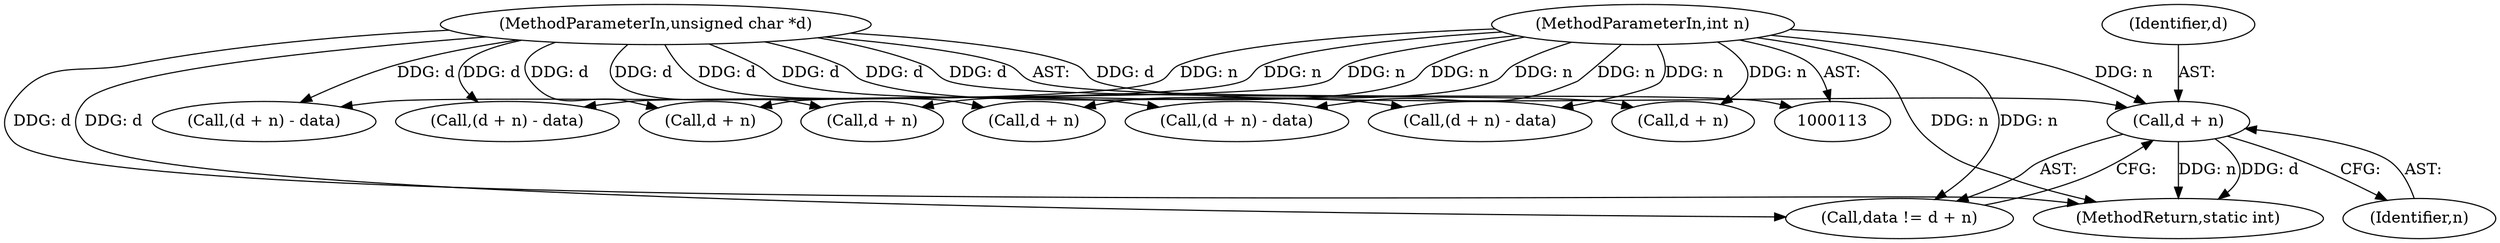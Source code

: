 digraph "0_openssl_a004e72b95835136d3f1ea90517f706c24c03da7_4@pointer" {
"1000895" [label="(Call,d + n)"];
"1000116" [label="(MethodParameterIn,unsigned char *d)"];
"1000117" [label="(MethodParameterIn,int n)"];
"1000190" [label="(Call,(d + n) - data)"];
"1000896" [label="(Identifier,d)"];
"1000995" [label="(MethodReturn,static int)"];
"1000897" [label="(Identifier,n)"];
"1000178" [label="(Call,(d + n) - data)"];
"1000191" [label="(Call,d + n)"];
"1000893" [label="(Call,data != d + n)"];
"1000206" [label="(Call,d + n)"];
"1000221" [label="(Call,d + n)"];
"1000205" [label="(Call,(d + n) - data)"];
"1000117" [label="(MethodParameterIn,int n)"];
"1000116" [label="(MethodParameterIn,unsigned char *d)"];
"1000220" [label="(Call,(d + n) - data)"];
"1000895" [label="(Call,d + n)"];
"1000179" [label="(Call,d + n)"];
"1000895" -> "1000893"  [label="AST: "];
"1000895" -> "1000897"  [label="CFG: "];
"1000896" -> "1000895"  [label="AST: "];
"1000897" -> "1000895"  [label="AST: "];
"1000893" -> "1000895"  [label="CFG: "];
"1000895" -> "1000995"  [label="DDG: n"];
"1000895" -> "1000995"  [label="DDG: d"];
"1000116" -> "1000895"  [label="DDG: d"];
"1000117" -> "1000895"  [label="DDG: n"];
"1000116" -> "1000113"  [label="AST: "];
"1000116" -> "1000995"  [label="DDG: d"];
"1000116" -> "1000178"  [label="DDG: d"];
"1000116" -> "1000179"  [label="DDG: d"];
"1000116" -> "1000190"  [label="DDG: d"];
"1000116" -> "1000191"  [label="DDG: d"];
"1000116" -> "1000205"  [label="DDG: d"];
"1000116" -> "1000206"  [label="DDG: d"];
"1000116" -> "1000220"  [label="DDG: d"];
"1000116" -> "1000221"  [label="DDG: d"];
"1000116" -> "1000893"  [label="DDG: d"];
"1000117" -> "1000113"  [label="AST: "];
"1000117" -> "1000995"  [label="DDG: n"];
"1000117" -> "1000178"  [label="DDG: n"];
"1000117" -> "1000179"  [label="DDG: n"];
"1000117" -> "1000190"  [label="DDG: n"];
"1000117" -> "1000191"  [label="DDG: n"];
"1000117" -> "1000205"  [label="DDG: n"];
"1000117" -> "1000206"  [label="DDG: n"];
"1000117" -> "1000220"  [label="DDG: n"];
"1000117" -> "1000221"  [label="DDG: n"];
"1000117" -> "1000893"  [label="DDG: n"];
}
